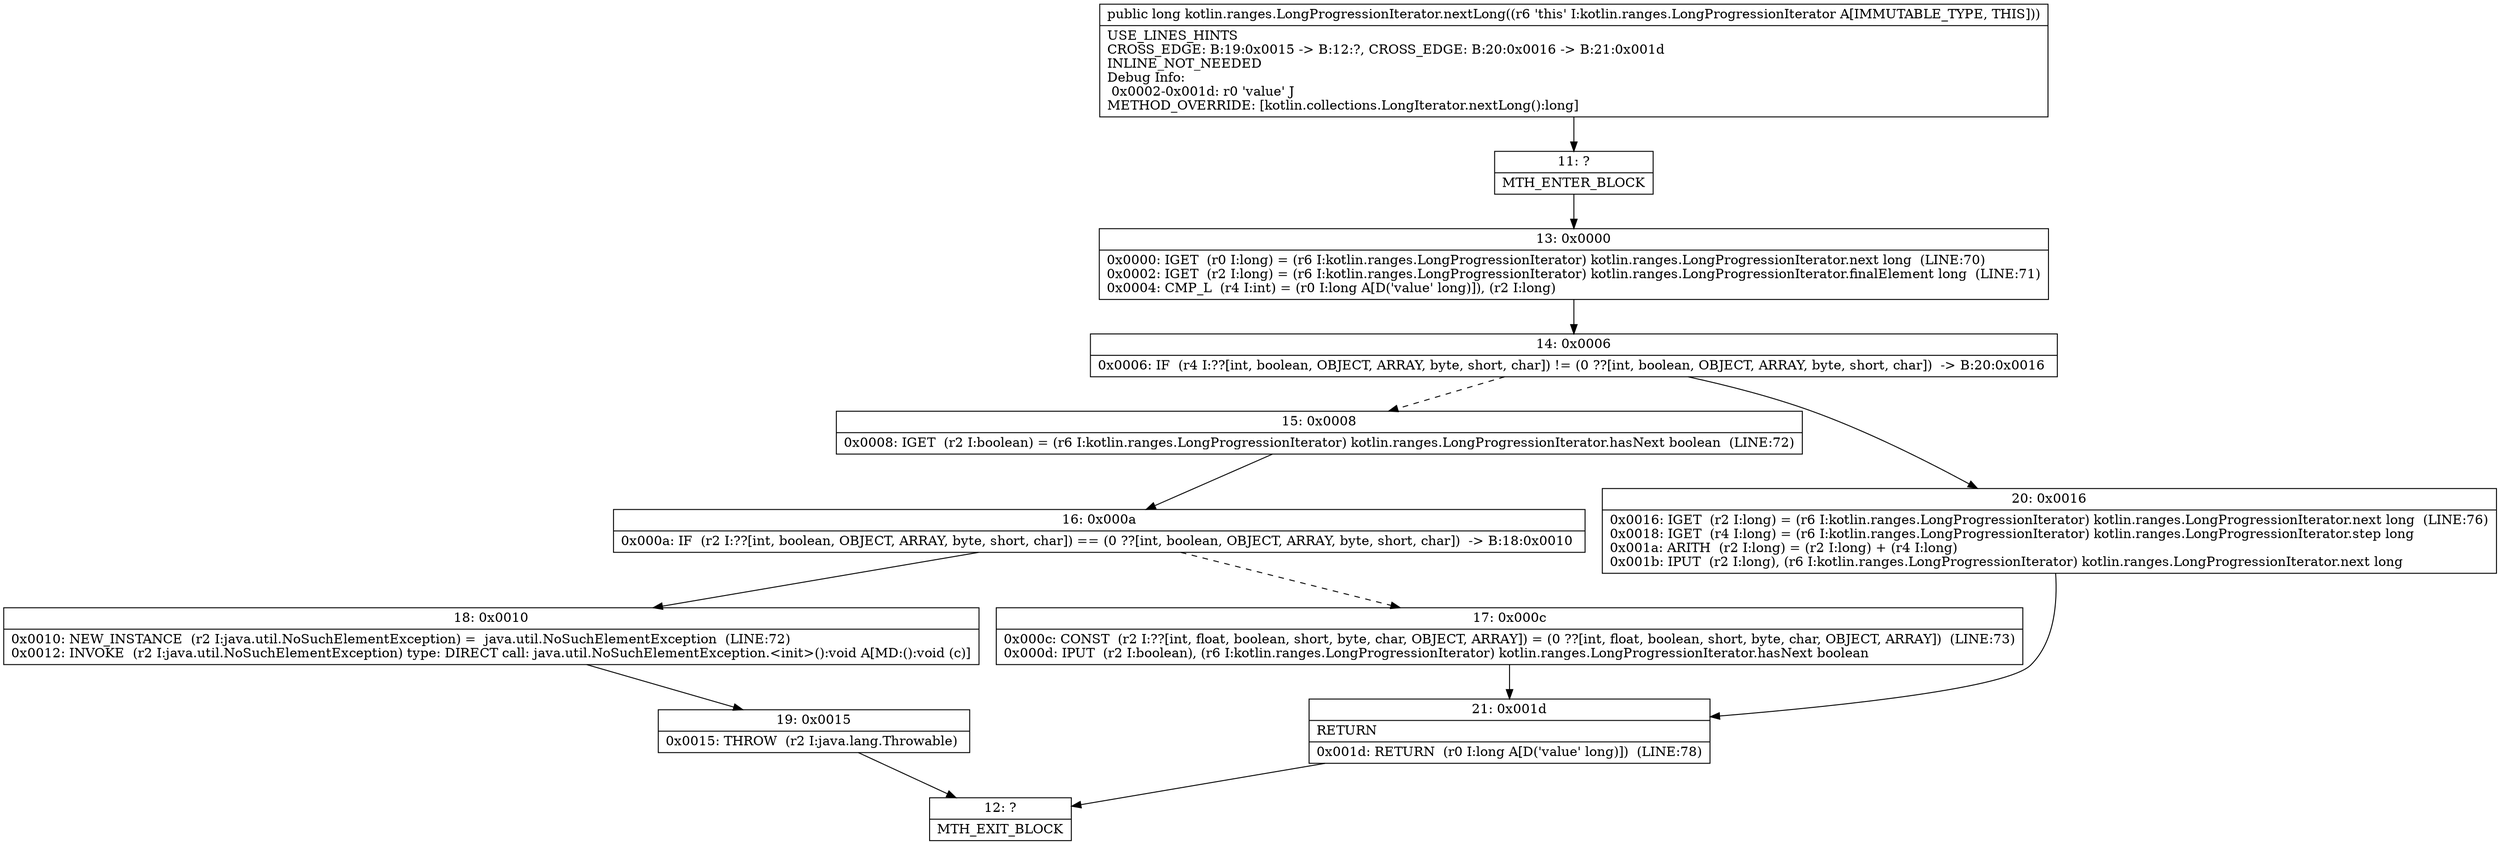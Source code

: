 digraph "CFG forkotlin.ranges.LongProgressionIterator.nextLong()J" {
Node_11 [shape=record,label="{11\:\ ?|MTH_ENTER_BLOCK\l}"];
Node_13 [shape=record,label="{13\:\ 0x0000|0x0000: IGET  (r0 I:long) = (r6 I:kotlin.ranges.LongProgressionIterator) kotlin.ranges.LongProgressionIterator.next long  (LINE:70)\l0x0002: IGET  (r2 I:long) = (r6 I:kotlin.ranges.LongProgressionIterator) kotlin.ranges.LongProgressionIterator.finalElement long  (LINE:71)\l0x0004: CMP_L  (r4 I:int) = (r0 I:long A[D('value' long)]), (r2 I:long) \l}"];
Node_14 [shape=record,label="{14\:\ 0x0006|0x0006: IF  (r4 I:??[int, boolean, OBJECT, ARRAY, byte, short, char]) != (0 ??[int, boolean, OBJECT, ARRAY, byte, short, char])  \-\> B:20:0x0016 \l}"];
Node_15 [shape=record,label="{15\:\ 0x0008|0x0008: IGET  (r2 I:boolean) = (r6 I:kotlin.ranges.LongProgressionIterator) kotlin.ranges.LongProgressionIterator.hasNext boolean  (LINE:72)\l}"];
Node_16 [shape=record,label="{16\:\ 0x000a|0x000a: IF  (r2 I:??[int, boolean, OBJECT, ARRAY, byte, short, char]) == (0 ??[int, boolean, OBJECT, ARRAY, byte, short, char])  \-\> B:18:0x0010 \l}"];
Node_17 [shape=record,label="{17\:\ 0x000c|0x000c: CONST  (r2 I:??[int, float, boolean, short, byte, char, OBJECT, ARRAY]) = (0 ??[int, float, boolean, short, byte, char, OBJECT, ARRAY])  (LINE:73)\l0x000d: IPUT  (r2 I:boolean), (r6 I:kotlin.ranges.LongProgressionIterator) kotlin.ranges.LongProgressionIterator.hasNext boolean \l}"];
Node_21 [shape=record,label="{21\:\ 0x001d|RETURN\l|0x001d: RETURN  (r0 I:long A[D('value' long)])  (LINE:78)\l}"];
Node_12 [shape=record,label="{12\:\ ?|MTH_EXIT_BLOCK\l}"];
Node_18 [shape=record,label="{18\:\ 0x0010|0x0010: NEW_INSTANCE  (r2 I:java.util.NoSuchElementException) =  java.util.NoSuchElementException  (LINE:72)\l0x0012: INVOKE  (r2 I:java.util.NoSuchElementException) type: DIRECT call: java.util.NoSuchElementException.\<init\>():void A[MD:():void (c)]\l}"];
Node_19 [shape=record,label="{19\:\ 0x0015|0x0015: THROW  (r2 I:java.lang.Throwable) \l}"];
Node_20 [shape=record,label="{20\:\ 0x0016|0x0016: IGET  (r2 I:long) = (r6 I:kotlin.ranges.LongProgressionIterator) kotlin.ranges.LongProgressionIterator.next long  (LINE:76)\l0x0018: IGET  (r4 I:long) = (r6 I:kotlin.ranges.LongProgressionIterator) kotlin.ranges.LongProgressionIterator.step long \l0x001a: ARITH  (r2 I:long) = (r2 I:long) + (r4 I:long) \l0x001b: IPUT  (r2 I:long), (r6 I:kotlin.ranges.LongProgressionIterator) kotlin.ranges.LongProgressionIterator.next long \l}"];
MethodNode[shape=record,label="{public long kotlin.ranges.LongProgressionIterator.nextLong((r6 'this' I:kotlin.ranges.LongProgressionIterator A[IMMUTABLE_TYPE, THIS]))  | USE_LINES_HINTS\lCROSS_EDGE: B:19:0x0015 \-\> B:12:?, CROSS_EDGE: B:20:0x0016 \-\> B:21:0x001d\lINLINE_NOT_NEEDED\lDebug Info:\l  0x0002\-0x001d: r0 'value' J\lMETHOD_OVERRIDE: [kotlin.collections.LongIterator.nextLong():long]\l}"];
MethodNode -> Node_11;Node_11 -> Node_13;
Node_13 -> Node_14;
Node_14 -> Node_15[style=dashed];
Node_14 -> Node_20;
Node_15 -> Node_16;
Node_16 -> Node_17[style=dashed];
Node_16 -> Node_18;
Node_17 -> Node_21;
Node_21 -> Node_12;
Node_18 -> Node_19;
Node_19 -> Node_12;
Node_20 -> Node_21;
}

